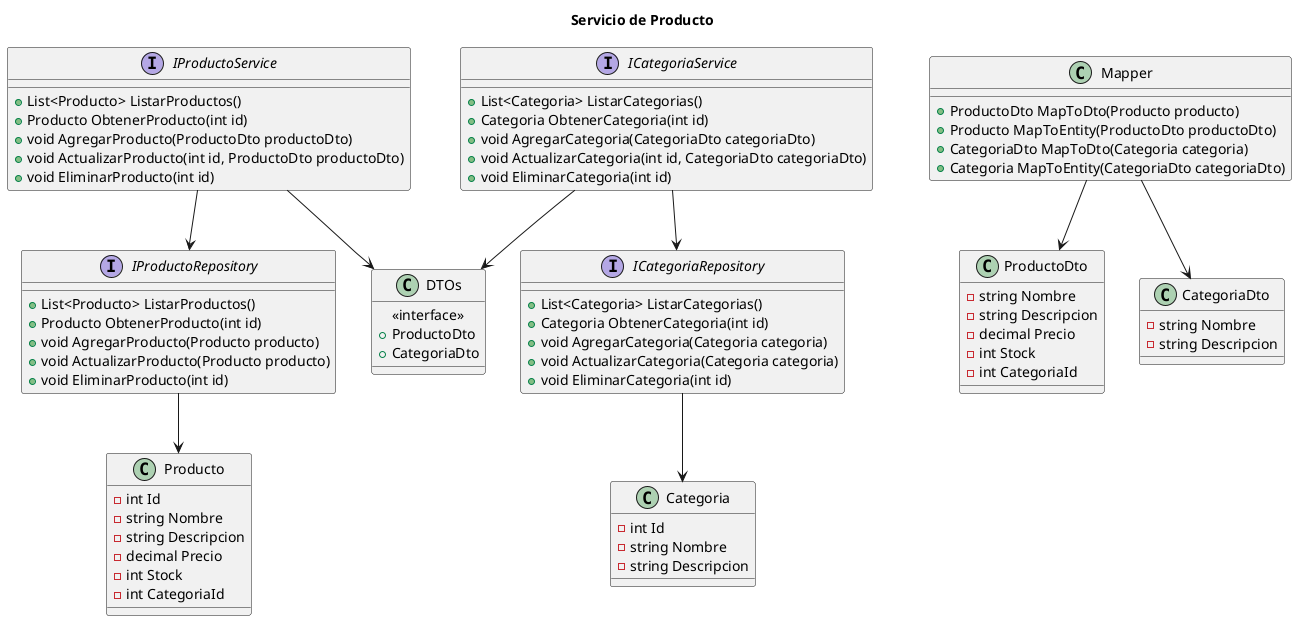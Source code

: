@startuml
title Servicio de Producto

interface IProductoService {
    + List<Producto> ListarProductos()
    + Producto ObtenerProducto(int id)
    + void AgregarProducto(ProductoDto productoDto)
    + void ActualizarProducto(int id, ProductoDto productoDto)
    + void EliminarProducto(int id)
}

interface ICategoriaService {
    + List<Categoria> ListarCategorias()
    + Categoria ObtenerCategoria(int id)
    + void AgregarCategoria(CategoriaDto categoriaDto)
    + void ActualizarCategoria(int id, CategoriaDto categoriaDto)
    + void EliminarCategoria(int id)
}

interface IProductoRepository {
    + List<Producto> ListarProductos()
    + Producto ObtenerProducto(int id)
    + void AgregarProducto(Producto producto)
    + void ActualizarProducto(Producto producto)
    + void EliminarProducto(int id)
}

interface ICategoriaRepository {
    + List<Categoria> ListarCategorias()
    + Categoria ObtenerCategoria(int id)
    + void AgregarCategoria(Categoria categoria)
    + void ActualizarCategoria(Categoria categoria)
    + void EliminarCategoria(int id)
}

class Producto {
    - int Id
    - string Nombre
    - string Descripcion
    - decimal Precio
    - int Stock
    - int CategoriaId
}

class Categoria {
    - int Id
    - string Nombre
    - string Descripcion
}

class ProductoDto {
    - string Nombre
    - string Descripcion
    - decimal Precio
    - int Stock
    - int CategoriaId
}

class CategoriaDto {
    - string Nombre
    - string Descripcion
}

class Mapper {
    + ProductoDto MapToDto(Producto producto)
    + Producto MapToEntity(ProductoDto productoDto)
    + CategoriaDto MapToDto(Categoria categoria)
    + Categoria MapToEntity(CategoriaDto categoriaDto)
}

class DTOs {
    <<interface>>
    + ProductoDto
    + CategoriaDto
}

IProductoService --> IProductoRepository
ICategoriaService --> ICategoriaRepository
IProductoRepository --> Producto
ICategoriaRepository --> Categoria
IProductoService --> DTOs
ICategoriaService --> DTOs
Mapper --> ProductoDto
Mapper --> CategoriaDto
@enduml
